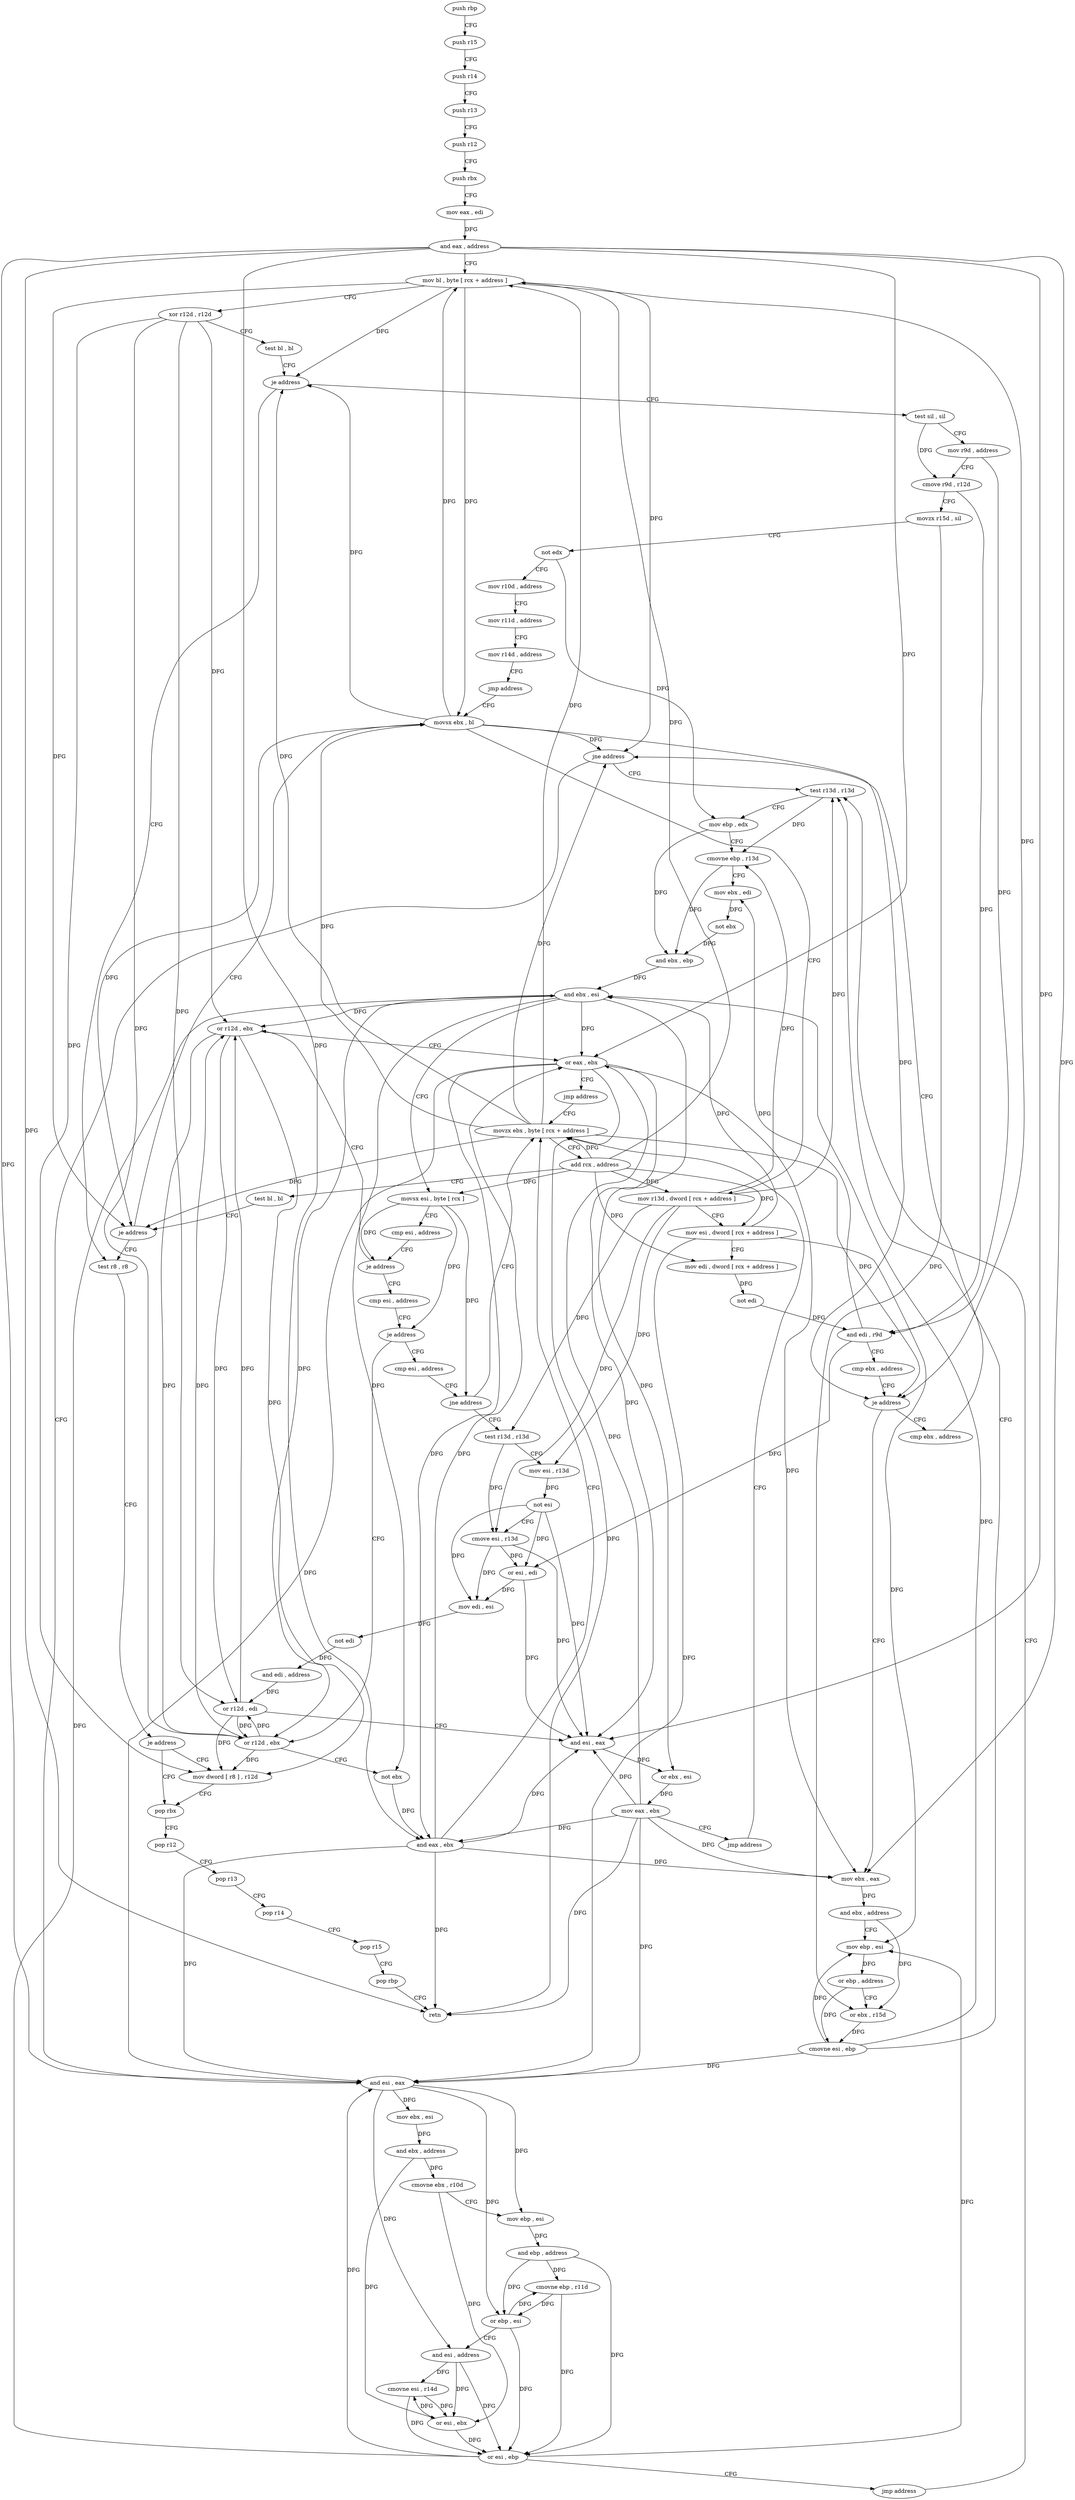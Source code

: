 digraph "func" {
"4246864" [label = "push rbp" ]
"4246865" [label = "push r15" ]
"4246867" [label = "push r14" ]
"4246869" [label = "push r13" ]
"4246871" [label = "push r12" ]
"4246873" [label = "push rbx" ]
"4246874" [label = "mov eax , edi" ]
"4246876" [label = "and eax , address" ]
"4246881" [label = "mov bl , byte [ rcx + address ]" ]
"4246884" [label = "xor r12d , r12d" ]
"4246887" [label = "test bl , bl" ]
"4246889" [label = "je address" ]
"4247162" [label = "test r8 , r8" ]
"4246895" [label = "test sil , sil" ]
"4247165" [label = "je address" ]
"4247170" [label = "pop rbx" ]
"4247167" [label = "mov dword [ r8 ] , r12d" ]
"4246898" [label = "mov r9d , address" ]
"4246904" [label = "cmove r9d , r12d" ]
"4246908" [label = "movzx r15d , sil" ]
"4246912" [label = "not edx" ]
"4246914" [label = "mov r10d , address" ]
"4246920" [label = "mov r11d , address" ]
"4246926" [label = "mov r14d , address" ]
"4246932" [label = "jmp address" ]
"4246967" [label = "movsx ebx , bl" ]
"4247171" [label = "pop r12" ]
"4247173" [label = "pop r13" ]
"4247175" [label = "pop r14" ]
"4247177" [label = "pop r15" ]
"4247179" [label = "pop rbp" ]
"4247180" [label = "retn" ]
"4246970" [label = "mov r13d , dword [ rcx + address ]" ]
"4246974" [label = "mov esi , dword [ rcx + address ]" ]
"4246977" [label = "mov edi , dword [ rcx + address ]" ]
"4246980" [label = "not edi" ]
"4246982" [label = "and edi , r9d" ]
"4246985" [label = "cmp ebx , address" ]
"4246988" [label = "je address" ]
"4247040" [label = "mov ebx , eax" ]
"4246990" [label = "cmp ebx , address" ]
"4247042" [label = "and ebx , address" ]
"4247045" [label = "mov ebp , esi" ]
"4247047" [label = "or ebp , address" ]
"4247050" [label = "or ebx , r15d" ]
"4247053" [label = "cmovne esi , ebp" ]
"4247056" [label = "test r13d , r13d" ]
"4246993" [label = "jne address" ]
"4246995" [label = "and esi , eax" ]
"4247152" [label = "or r12d , ebx" ]
"4247155" [label = "or eax , ebx" ]
"4247157" [label = "jmp address" ]
"4246951" [label = "movzx ebx , byte [ rcx + address ]" ]
"4247081" [label = "cmp esi , address" ]
"4247084" [label = "je address" ]
"4246944" [label = "or r12d , ebx" ]
"4247090" [label = "cmp esi , address" ]
"4247059" [label = "mov ebp , edx" ]
"4247061" [label = "cmovne ebp , r13d" ]
"4247065" [label = "mov ebx , edi" ]
"4247067" [label = "not ebx" ]
"4247069" [label = "and ebx , ebp" ]
"4247071" [label = "and ebx , esi" ]
"4247073" [label = "movsx esi , byte [ rcx ]" ]
"4247076" [label = "cmp esi , address" ]
"4247079" [label = "je address" ]
"4246997" [label = "mov ebx , esi" ]
"4246999" [label = "and ebx , address" ]
"4247005" [label = "cmovne ebx , r10d" ]
"4247009" [label = "mov ebp , esi" ]
"4247011" [label = "and ebp , address" ]
"4247017" [label = "cmovne ebp , r11d" ]
"4247021" [label = "or ebp , esi" ]
"4247023" [label = "and esi , address" ]
"4247026" [label = "cmovne esi , r14d" ]
"4247030" [label = "or esi , ebx" ]
"4247032" [label = "or esi , ebp" ]
"4247034" [label = "jmp address" ]
"4246955" [label = "add rcx , address" ]
"4246959" [label = "test bl , bl" ]
"4246961" [label = "je address" ]
"4246947" [label = "not ebx" ]
"4246949" [label = "and eax , ebx" ]
"4247093" [label = "jne address" ]
"4247099" [label = "test r13d , r13d" ]
"4247102" [label = "mov esi , r13d" ]
"4247105" [label = "not esi" ]
"4247107" [label = "cmove esi , r13d" ]
"4247111" [label = "or esi , edi" ]
"4247113" [label = "mov edi , esi" ]
"4247115" [label = "not edi" ]
"4247117" [label = "and edi , address" ]
"4247123" [label = "or r12d , edi" ]
"4247126" [label = "and esi , eax" ]
"4247128" [label = "or ebx , esi" ]
"4247130" [label = "mov eax , ebx" ]
"4247132" [label = "jmp address" ]
"4246864" -> "4246865" [ label = "CFG" ]
"4246865" -> "4246867" [ label = "CFG" ]
"4246867" -> "4246869" [ label = "CFG" ]
"4246869" -> "4246871" [ label = "CFG" ]
"4246871" -> "4246873" [ label = "CFG" ]
"4246873" -> "4246874" [ label = "CFG" ]
"4246874" -> "4246876" [ label = "DFG" ]
"4246876" -> "4246881" [ label = "CFG" ]
"4246876" -> "4247180" [ label = "DFG" ]
"4246876" -> "4247040" [ label = "DFG" ]
"4246876" -> "4246995" [ label = "DFG" ]
"4246876" -> "4247155" [ label = "DFG" ]
"4246876" -> "4246949" [ label = "DFG" ]
"4246876" -> "4247126" [ label = "DFG" ]
"4246881" -> "4246884" [ label = "CFG" ]
"4246881" -> "4246889" [ label = "DFG" ]
"4246881" -> "4246967" [ label = "DFG" ]
"4246881" -> "4246988" [ label = "DFG" ]
"4246881" -> "4246993" [ label = "DFG" ]
"4246881" -> "4246961" [ label = "DFG" ]
"4246884" -> "4246887" [ label = "CFG" ]
"4246884" -> "4247167" [ label = "DFG" ]
"4246884" -> "4247152" [ label = "DFG" ]
"4246884" -> "4246944" [ label = "DFG" ]
"4246884" -> "4247123" [ label = "DFG" ]
"4246887" -> "4246889" [ label = "CFG" ]
"4246889" -> "4247162" [ label = "CFG" ]
"4246889" -> "4246895" [ label = "CFG" ]
"4247162" -> "4247165" [ label = "CFG" ]
"4246895" -> "4246898" [ label = "CFG" ]
"4246895" -> "4246904" [ label = "DFG" ]
"4247165" -> "4247170" [ label = "CFG" ]
"4247165" -> "4247167" [ label = "CFG" ]
"4247170" -> "4247171" [ label = "CFG" ]
"4247167" -> "4247170" [ label = "CFG" ]
"4246898" -> "4246904" [ label = "CFG" ]
"4246898" -> "4246982" [ label = "DFG" ]
"4246904" -> "4246908" [ label = "CFG" ]
"4246904" -> "4246982" [ label = "DFG" ]
"4246908" -> "4246912" [ label = "CFG" ]
"4246908" -> "4247050" [ label = "DFG" ]
"4246912" -> "4246914" [ label = "CFG" ]
"4246912" -> "4247059" [ label = "DFG" ]
"4246914" -> "4246920" [ label = "CFG" ]
"4246920" -> "4246926" [ label = "CFG" ]
"4246926" -> "4246932" [ label = "CFG" ]
"4246932" -> "4246967" [ label = "CFG" ]
"4246967" -> "4246970" [ label = "CFG" ]
"4246967" -> "4246889" [ label = "DFG" ]
"4246967" -> "4246881" [ label = "DFG" ]
"4246967" -> "4246988" [ label = "DFG" ]
"4246967" -> "4246993" [ label = "DFG" ]
"4246967" -> "4246961" [ label = "DFG" ]
"4247171" -> "4247173" [ label = "CFG" ]
"4247173" -> "4247175" [ label = "CFG" ]
"4247175" -> "4247177" [ label = "CFG" ]
"4247177" -> "4247179" [ label = "CFG" ]
"4247179" -> "4247180" [ label = "CFG" ]
"4246970" -> "4246974" [ label = "CFG" ]
"4246970" -> "4247056" [ label = "DFG" ]
"4246970" -> "4247061" [ label = "DFG" ]
"4246970" -> "4247099" [ label = "DFG" ]
"4246970" -> "4247102" [ label = "DFG" ]
"4246970" -> "4247107" [ label = "DFG" ]
"4246974" -> "4246977" [ label = "CFG" ]
"4246974" -> "4247045" [ label = "DFG" ]
"4246974" -> "4246995" [ label = "DFG" ]
"4246974" -> "4247071" [ label = "DFG" ]
"4246977" -> "4246980" [ label = "DFG" ]
"4246980" -> "4246982" [ label = "DFG" ]
"4246982" -> "4246985" [ label = "CFG" ]
"4246982" -> "4247065" [ label = "DFG" ]
"4246982" -> "4247111" [ label = "DFG" ]
"4246985" -> "4246988" [ label = "CFG" ]
"4246988" -> "4247040" [ label = "CFG" ]
"4246988" -> "4246990" [ label = "CFG" ]
"4247040" -> "4247042" [ label = "DFG" ]
"4246990" -> "4246993" [ label = "CFG" ]
"4247042" -> "4247045" [ label = "CFG" ]
"4247042" -> "4247050" [ label = "DFG" ]
"4247045" -> "4247047" [ label = "DFG" ]
"4247047" -> "4247050" [ label = "CFG" ]
"4247047" -> "4247053" [ label = "DFG" ]
"4247050" -> "4247053" [ label = "DFG" ]
"4247053" -> "4247056" [ label = "CFG" ]
"4247053" -> "4247045" [ label = "DFG" ]
"4247053" -> "4246995" [ label = "DFG" ]
"4247053" -> "4247071" [ label = "DFG" ]
"4247056" -> "4247059" [ label = "CFG" ]
"4247056" -> "4247061" [ label = "DFG" ]
"4246993" -> "4247056" [ label = "CFG" ]
"4246993" -> "4246995" [ label = "CFG" ]
"4246995" -> "4246997" [ label = "DFG" ]
"4246995" -> "4247009" [ label = "DFG" ]
"4246995" -> "4247021" [ label = "DFG" ]
"4246995" -> "4247023" [ label = "DFG" ]
"4247152" -> "4247155" [ label = "CFG" ]
"4247152" -> "4247167" [ label = "DFG" ]
"4247152" -> "4246944" [ label = "DFG" ]
"4247152" -> "4247123" [ label = "DFG" ]
"4247155" -> "4247157" [ label = "CFG" ]
"4247155" -> "4247040" [ label = "DFG" ]
"4247155" -> "4246995" [ label = "DFG" ]
"4247155" -> "4247180" [ label = "DFG" ]
"4247155" -> "4246949" [ label = "DFG" ]
"4247155" -> "4247126" [ label = "DFG" ]
"4247157" -> "4246951" [ label = "CFG" ]
"4246951" -> "4246955" [ label = "CFG" ]
"4246951" -> "4246889" [ label = "DFG" ]
"4246951" -> "4246967" [ label = "DFG" ]
"4246951" -> "4246988" [ label = "DFG" ]
"4246951" -> "4246993" [ label = "DFG" ]
"4246951" -> "4246881" [ label = "DFG" ]
"4246951" -> "4246961" [ label = "DFG" ]
"4247081" -> "4247084" [ label = "CFG" ]
"4247084" -> "4246944" [ label = "CFG" ]
"4247084" -> "4247090" [ label = "CFG" ]
"4246944" -> "4246947" [ label = "CFG" ]
"4246944" -> "4247167" [ label = "DFG" ]
"4246944" -> "4247152" [ label = "DFG" ]
"4246944" -> "4247123" [ label = "DFG" ]
"4247090" -> "4247093" [ label = "CFG" ]
"4247059" -> "4247061" [ label = "CFG" ]
"4247059" -> "4247069" [ label = "DFG" ]
"4247061" -> "4247065" [ label = "CFG" ]
"4247061" -> "4247069" [ label = "DFG" ]
"4247065" -> "4247067" [ label = "DFG" ]
"4247067" -> "4247069" [ label = "DFG" ]
"4247069" -> "4247071" [ label = "DFG" ]
"4247071" -> "4247073" [ label = "CFG" ]
"4247071" -> "4247152" [ label = "DFG" ]
"4247071" -> "4247155" [ label = "DFG" ]
"4247071" -> "4246944" [ label = "DFG" ]
"4247071" -> "4246947" [ label = "DFG" ]
"4247071" -> "4247128" [ label = "DFG" ]
"4247073" -> "4247076" [ label = "CFG" ]
"4247073" -> "4247079" [ label = "DFG" ]
"4247073" -> "4247084" [ label = "DFG" ]
"4247073" -> "4247093" [ label = "DFG" ]
"4247076" -> "4247079" [ label = "CFG" ]
"4247079" -> "4247152" [ label = "CFG" ]
"4247079" -> "4247081" [ label = "CFG" ]
"4246997" -> "4246999" [ label = "DFG" ]
"4246999" -> "4247005" [ label = "DFG" ]
"4246999" -> "4247030" [ label = "DFG" ]
"4247005" -> "4247009" [ label = "CFG" ]
"4247005" -> "4247030" [ label = "DFG" ]
"4247009" -> "4247011" [ label = "DFG" ]
"4247011" -> "4247017" [ label = "DFG" ]
"4247011" -> "4247021" [ label = "DFG" ]
"4247011" -> "4247032" [ label = "DFG" ]
"4247017" -> "4247021" [ label = "DFG" ]
"4247017" -> "4247032" [ label = "DFG" ]
"4247021" -> "4247023" [ label = "CFG" ]
"4247021" -> "4247017" [ label = "DFG" ]
"4247021" -> "4247032" [ label = "DFG" ]
"4247023" -> "4247026" [ label = "DFG" ]
"4247023" -> "4247030" [ label = "DFG" ]
"4247023" -> "4247032" [ label = "DFG" ]
"4247026" -> "4247030" [ label = "DFG" ]
"4247026" -> "4247032" [ label = "DFG" ]
"4247030" -> "4247032" [ label = "DFG" ]
"4247030" -> "4247026" [ label = "DFG" ]
"4247032" -> "4247034" [ label = "CFG" ]
"4247032" -> "4247045" [ label = "DFG" ]
"4247032" -> "4247071" [ label = "DFG" ]
"4247032" -> "4246995" [ label = "DFG" ]
"4247034" -> "4247056" [ label = "CFG" ]
"4246955" -> "4246959" [ label = "CFG" ]
"4246955" -> "4246881" [ label = "DFG" ]
"4246955" -> "4246970" [ label = "DFG" ]
"4246955" -> "4246974" [ label = "DFG" ]
"4246955" -> "4246977" [ label = "DFG" ]
"4246955" -> "4247073" [ label = "DFG" ]
"4246955" -> "4246951" [ label = "DFG" ]
"4246959" -> "4246961" [ label = "CFG" ]
"4246961" -> "4247162" [ label = "CFG" ]
"4246961" -> "4246967" [ label = "CFG" ]
"4246947" -> "4246949" [ label = "DFG" ]
"4246949" -> "4246951" [ label = "CFG" ]
"4246949" -> "4247040" [ label = "DFG" ]
"4246949" -> "4246995" [ label = "DFG" ]
"4246949" -> "4247180" [ label = "DFG" ]
"4246949" -> "4247155" [ label = "DFG" ]
"4246949" -> "4247126" [ label = "DFG" ]
"4247093" -> "4246951" [ label = "CFG" ]
"4247093" -> "4247099" [ label = "CFG" ]
"4247099" -> "4247102" [ label = "CFG" ]
"4247099" -> "4247107" [ label = "DFG" ]
"4247102" -> "4247105" [ label = "DFG" ]
"4247105" -> "4247107" [ label = "CFG" ]
"4247105" -> "4247111" [ label = "DFG" ]
"4247105" -> "4247113" [ label = "DFG" ]
"4247105" -> "4247126" [ label = "DFG" ]
"4247107" -> "4247111" [ label = "DFG" ]
"4247107" -> "4247113" [ label = "DFG" ]
"4247107" -> "4247126" [ label = "DFG" ]
"4247111" -> "4247113" [ label = "DFG" ]
"4247111" -> "4247126" [ label = "DFG" ]
"4247113" -> "4247115" [ label = "DFG" ]
"4247115" -> "4247117" [ label = "DFG" ]
"4247117" -> "4247123" [ label = "DFG" ]
"4247123" -> "4247126" [ label = "CFG" ]
"4247123" -> "4247167" [ label = "DFG" ]
"4247123" -> "4247152" [ label = "DFG" ]
"4247123" -> "4246944" [ label = "DFG" ]
"4247126" -> "4247128" [ label = "DFG" ]
"4247128" -> "4247130" [ label = "DFG" ]
"4247130" -> "4247132" [ label = "CFG" ]
"4247130" -> "4247040" [ label = "DFG" ]
"4247130" -> "4246995" [ label = "DFG" ]
"4247130" -> "4247126" [ label = "DFG" ]
"4247130" -> "4247180" [ label = "DFG" ]
"4247130" -> "4247155" [ label = "DFG" ]
"4247130" -> "4246949" [ label = "DFG" ]
"4247132" -> "4246951" [ label = "CFG" ]
}
